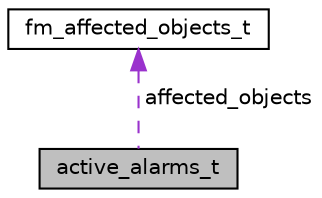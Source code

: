 digraph "active_alarms_t"
{
 // LATEX_PDF_SIZE
  bgcolor="transparent";
  edge [fontname="Helvetica",fontsize="10",labelfontname="Helvetica",labelfontsize="10"];
  node [fontname="Helvetica",fontsize="10",shape=record];
  Node1 [label="active_alarms_t",height=0.2,width=0.4,color="black", fillcolor="grey75", style="filled", fontcolor="black",tooltip=" "];
  Node2 -> Node1 [dir="back",color="darkorchid3",fontsize="10",style="dashed",label=" affected_objects" ,fontname="Helvetica"];
  Node2 [label="fm_affected_objects_t",height=0.2,width=0.4,color="black",URL="$EvenstarFaultMgmt_8h.html#structfm__affected__objects__t",tooltip=" "];
}
